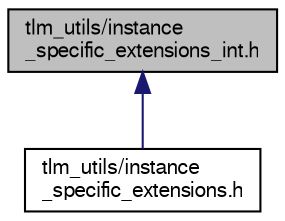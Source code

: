 digraph "tlm_utils/instance_specific_extensions_int.h"
{
  edge [fontname="FreeSans",fontsize="10",labelfontname="FreeSans",labelfontsize="10"];
  node [fontname="FreeSans",fontsize="10",shape=record];
  Node238 [label="tlm_utils/instance\l_specific_extensions_int.h",height=0.2,width=0.4,color="black", fillcolor="grey75", style="filled", fontcolor="black"];
  Node238 -> Node239 [dir="back",color="midnightblue",fontsize="10",style="solid",fontname="FreeSans"];
  Node239 [label="tlm_utils/instance\l_specific_extensions.h",height=0.2,width=0.4,color="black", fillcolor="white", style="filled",URL="$a00791.html"];
}
